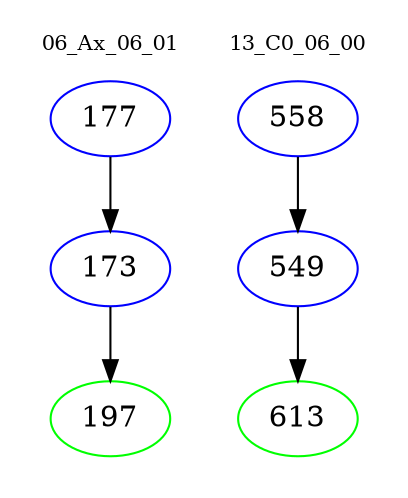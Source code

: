 digraph{
subgraph cluster_0 {
color = white
label = "06_Ax_06_01";
fontsize=10;
T0_177 [label="177", color="blue"]
T0_177 -> T0_173 [color="black"]
T0_173 [label="173", color="blue"]
T0_173 -> T0_197 [color="black"]
T0_197 [label="197", color="green"]
}
subgraph cluster_1 {
color = white
label = "13_C0_06_00";
fontsize=10;
T1_558 [label="558", color="blue"]
T1_558 -> T1_549 [color="black"]
T1_549 [label="549", color="blue"]
T1_549 -> T1_613 [color="black"]
T1_613 [label="613", color="green"]
}
}
